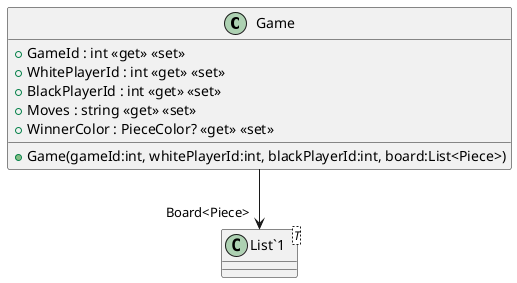 @startuml
class Game {
    + GameId : int <<get>> <<set>>
    + WhitePlayerId : int <<get>> <<set>>
    + BlackPlayerId : int <<get>> <<set>>
    + Moves : string <<get>> <<set>>
    + WinnerColor : PieceColor? <<get>> <<set>>
    + Game(gameId:int, whitePlayerId:int, blackPlayerId:int, board:List<Piece>)
}
class "List`1"<T> {
}
Game --> "Board<Piece>" "List`1"
@enduml
